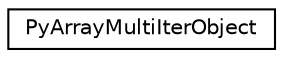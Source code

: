 digraph "Graphical Class Hierarchy"
{
 // LATEX_PDF_SIZE
  edge [fontname="Helvetica",fontsize="10",labelfontname="Helvetica",labelfontsize="10"];
  node [fontname="Helvetica",fontsize="10",shape=record];
  rankdir="LR";
  Node0 [label="PyArrayMultiIterObject",height=0.2,width=0.4,color="black", fillcolor="white", style="filled",URL="$structPyArrayMultiIterObject.html",tooltip=" "];
}
